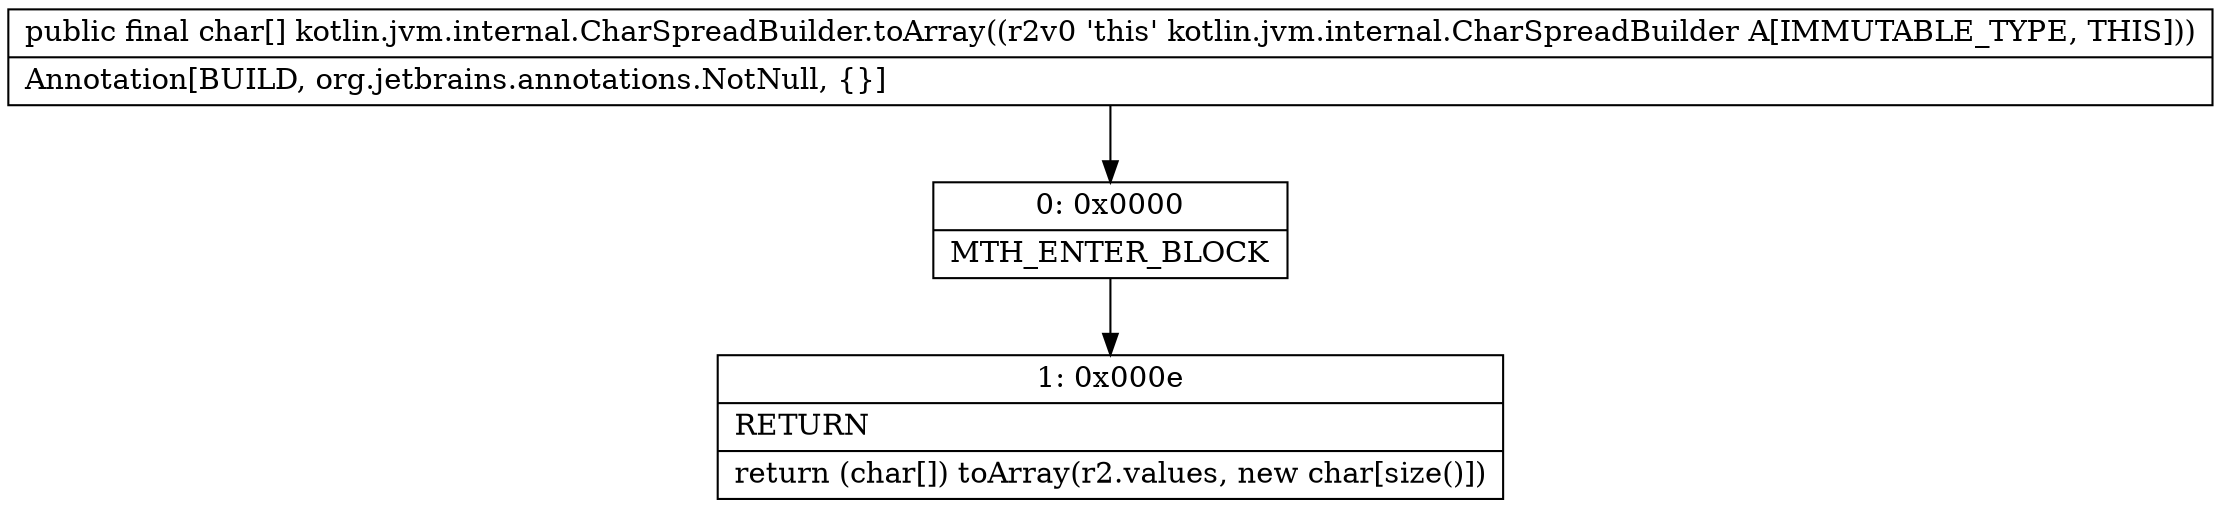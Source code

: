 digraph "CFG forkotlin.jvm.internal.CharSpreadBuilder.toArray()[C" {
Node_0 [shape=record,label="{0\:\ 0x0000|MTH_ENTER_BLOCK\l}"];
Node_1 [shape=record,label="{1\:\ 0x000e|RETURN\l|return (char[]) toArray(r2.values, new char[size()])\l}"];
MethodNode[shape=record,label="{public final char[] kotlin.jvm.internal.CharSpreadBuilder.toArray((r2v0 'this' kotlin.jvm.internal.CharSpreadBuilder A[IMMUTABLE_TYPE, THIS]))  | Annotation[BUILD, org.jetbrains.annotations.NotNull, \{\}]\l}"];
MethodNode -> Node_0;
Node_0 -> Node_1;
}


